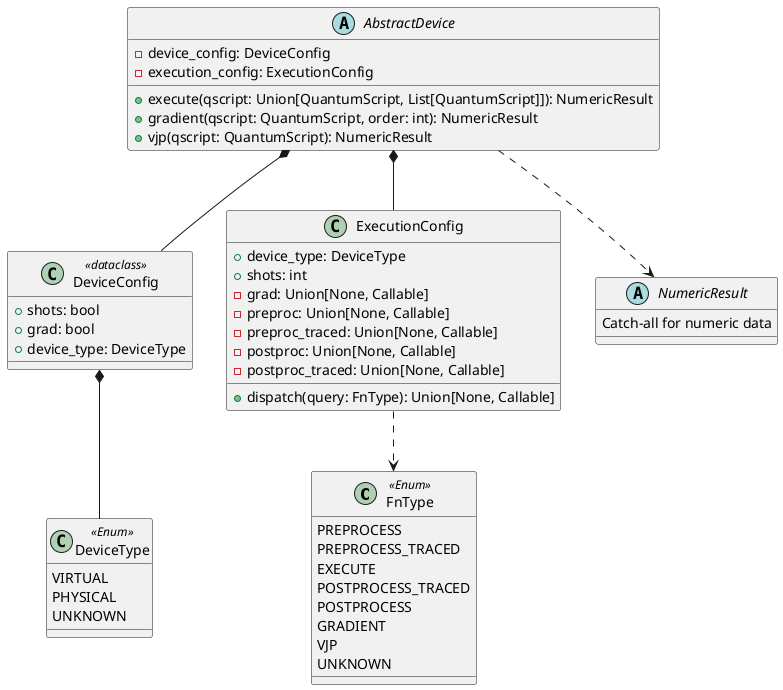 @startuml

class FnType <<Enum>>{
    PREPROCESS
    PREPROCESS_TRACED
    EXECUTE
    POSTPROCESS_TRACED
    POSTPROCESS
    GRADIENT
    VJP
    UNKNOWN
}
class DeviceType <<Enum>>{
    VIRTUAL
    PHYSICAL
    UNKNOWN
}
class DeviceConfig <<dataclass>>{
    +shots: bool
    +grad: bool
    +device_type: DeviceType
}
class ExecutionConfig {
    +device_type: DeviceType
    +shots: int
    -grad: Union[None, Callable]
    -preproc: Union[None, Callable]
    -preproc_traced: Union[None, Callable]
    -postproc: Union[None, Callable]
    -postproc_traced: Union[None, Callable]
    +dispatch(query: FnType): Union[None, Callable]
}
abstract class NumericResult{
    Catch-all for numeric data
}
abstract class AbstractDevice{
    -device_config: DeviceConfig
    -execution_config: ExecutionConfig
    +execute(qscript: Union[QuantumScript, List[QuantumScript]]): NumericResult
    +gradient(qscript: QuantumScript, order: int): NumericResult
    +vjp(qscript: QuantumScript): NumericResult
}

DeviceConfig *-- DeviceType

ExecutionConfig ..> FnType

AbstractDevice ..> NumericResult
AbstractDevice *-- DeviceConfig
AbstractDevice *-- ExecutionConfig

@enduml
